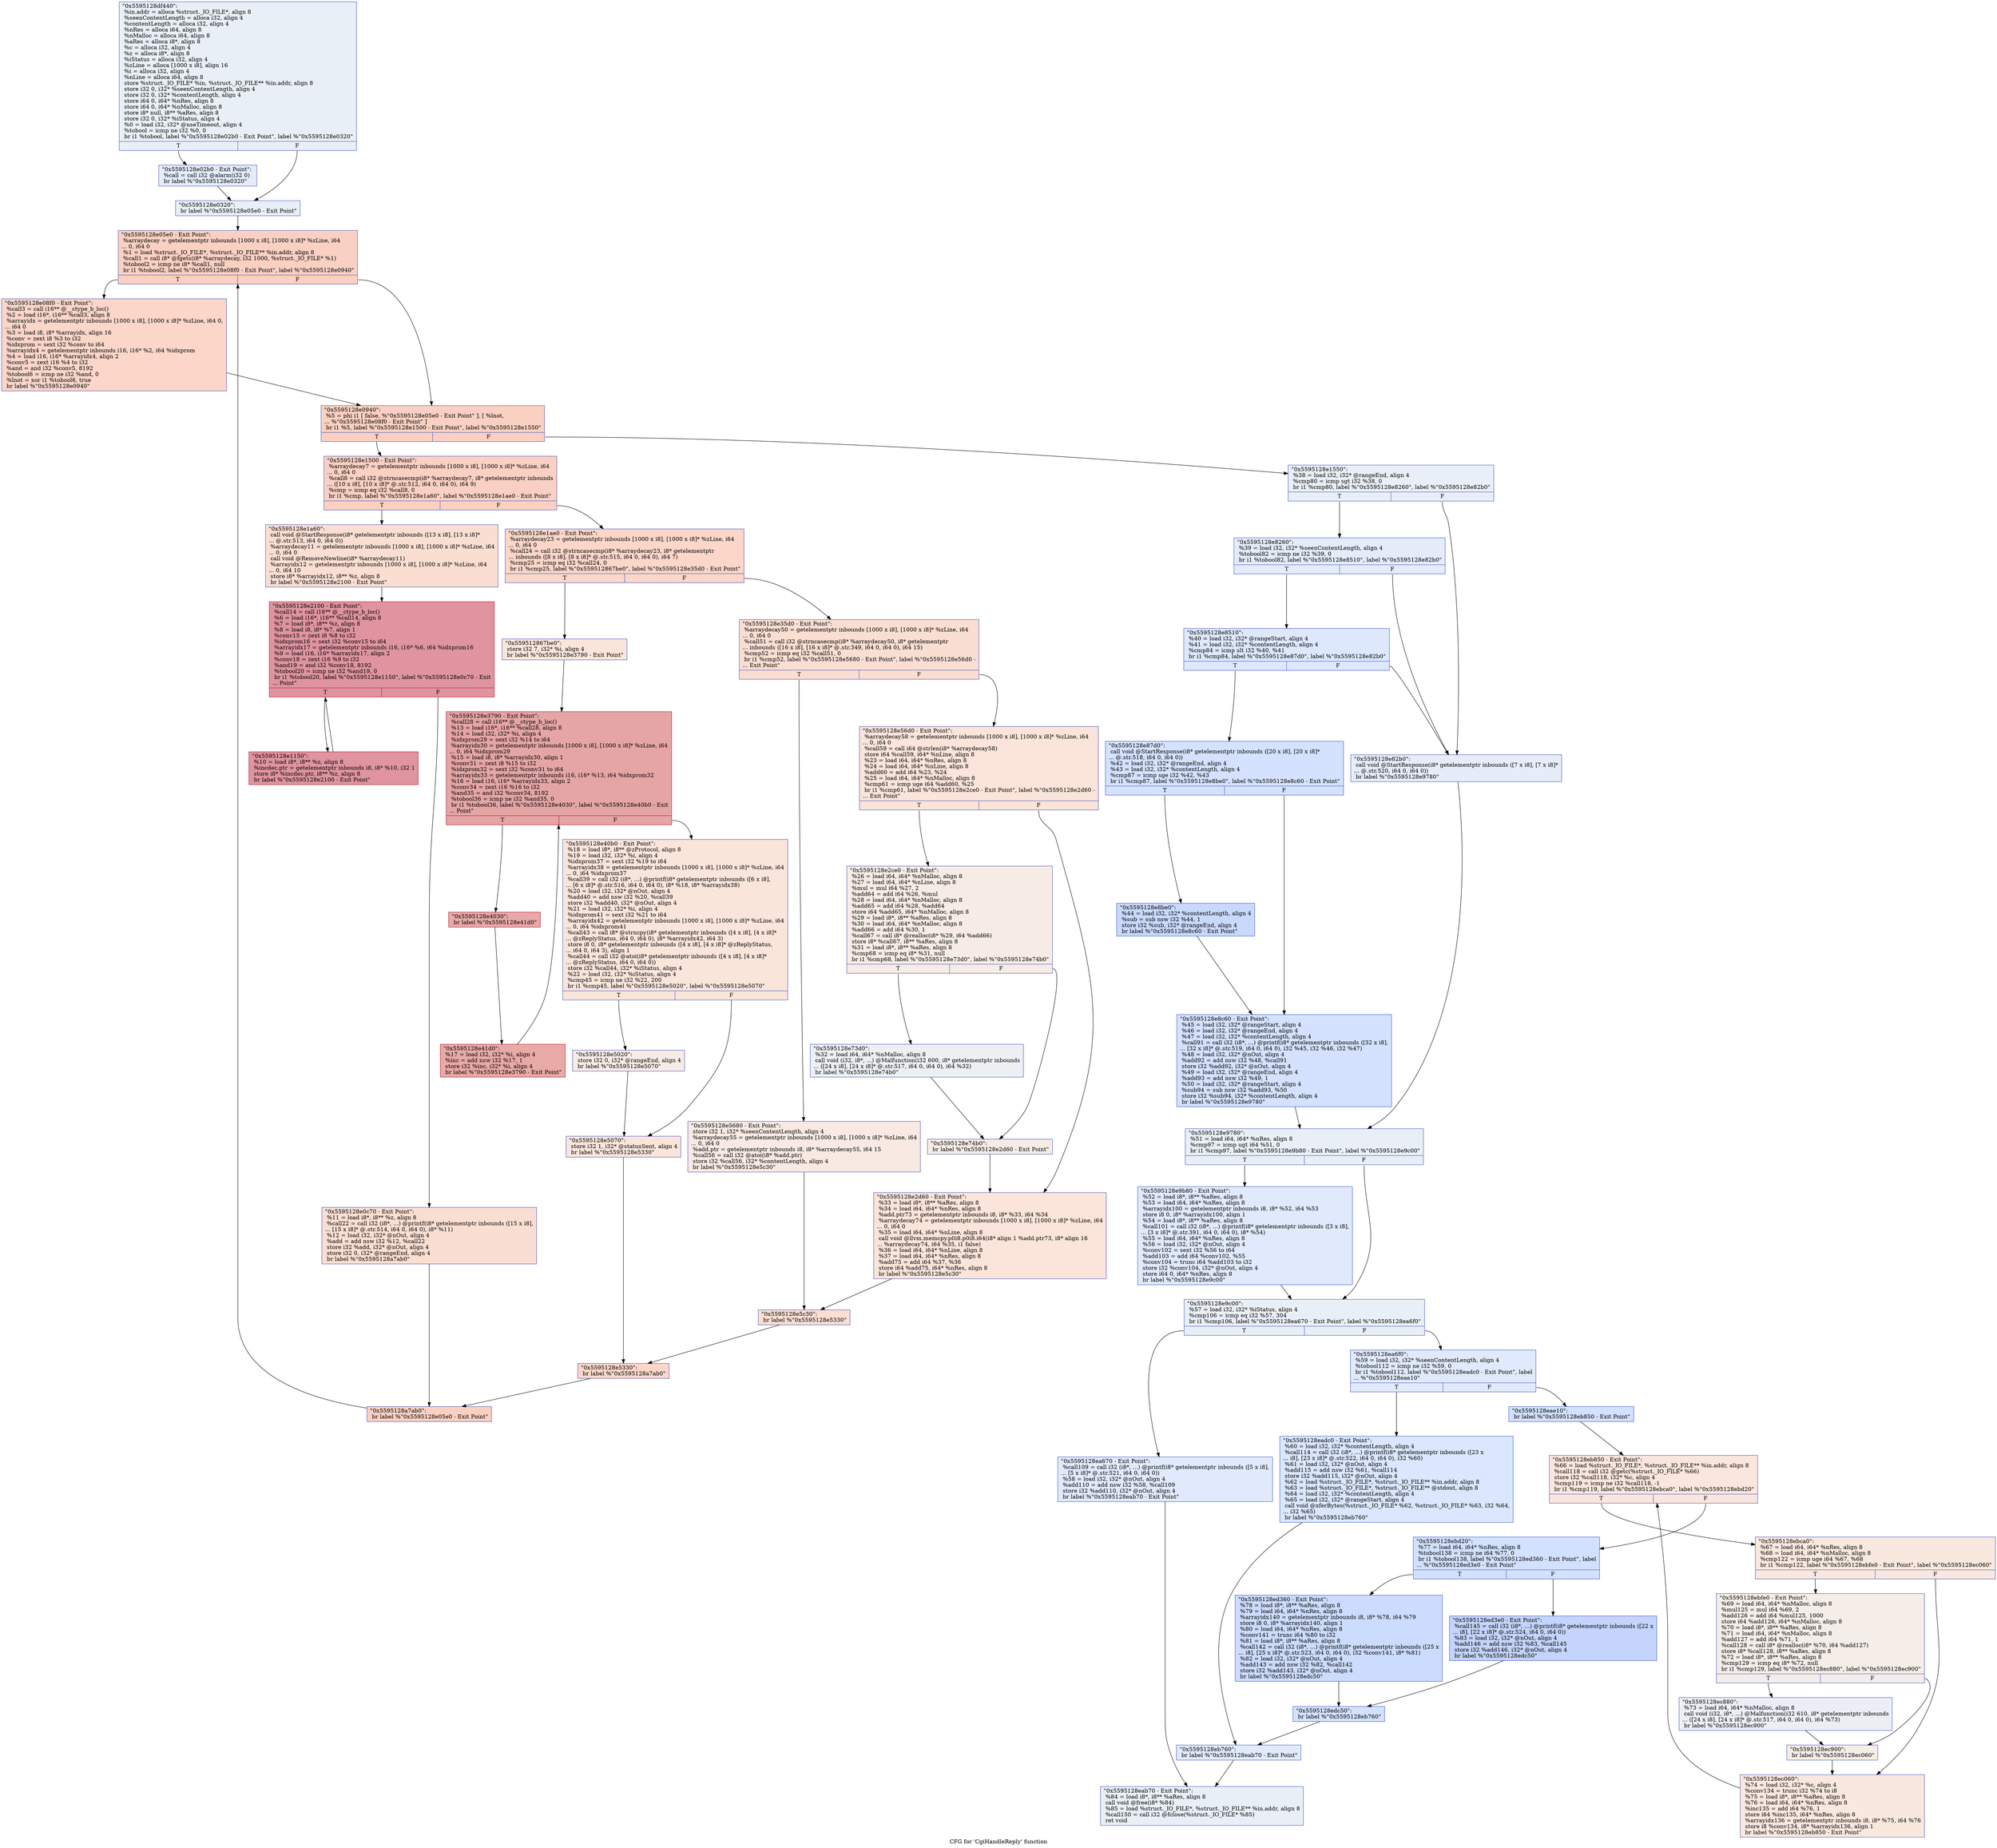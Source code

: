 digraph "CFG for 'CgiHandleReply' function" {
	label="CFG for 'CgiHandleReply' function";

	Node0x5595128df440 [shape=record,color="#3d50c3ff", style=filled, fillcolor="#cedaeb70",label="{\"0x5595128df440\":\l  %in.addr = alloca %struct._IO_FILE*, align 8\l  %seenContentLength = alloca i32, align 4\l  %contentLength = alloca i32, align 4\l  %nRes = alloca i64, align 8\l  %nMalloc = alloca i64, align 8\l  %aRes = alloca i8*, align 8\l  %c = alloca i32, align 4\l  %z = alloca i8*, align 8\l  %iStatus = alloca i32, align 4\l  %zLine = alloca [1000 x i8], align 16\l  %i = alloca i32, align 4\l  %nLine = alloca i64, align 8\l  store %struct._IO_FILE* %in, %struct._IO_FILE** %in.addr, align 8\l  store i32 0, i32* %seenContentLength, align 4\l  store i32 0, i32* %contentLength, align 4\l  store i64 0, i64* %nRes, align 8\l  store i64 0, i64* %nMalloc, align 8\l  store i8* null, i8** %aRes, align 8\l  store i32 0, i32* %iStatus, align 4\l  %0 = load i32, i32* @useTimeout, align 4\l  %tobool = icmp ne i32 %0, 0\l  br i1 %tobool, label %\"0x5595128e02b0 - Exit Point\", label %\"0x5595128e0320\"\l|{<s0>T|<s1>F}}"];
	Node0x5595128df440:s0 -> Node0x5595128e02b0;
	Node0x5595128df440:s1 -> Node0x5595128e0320;
	Node0x5595128e02b0 [shape=record,color="#3d50c3ff", style=filled, fillcolor="#c1d4f470",label="{\"0x5595128e02b0 - Exit Point\":                    \l  %call = call i32 @alarm(i32 0)\l  br label %\"0x5595128e0320\"\l}"];
	Node0x5595128e02b0 -> Node0x5595128e0320;
	Node0x5595128e0320 [shape=record,color="#3d50c3ff", style=filled, fillcolor="#cedaeb70",label="{\"0x5595128e0320\":                                 \l  br label %\"0x5595128e05e0 - Exit Point\"\l}"];
	Node0x5595128e0320 -> Node0x5595128e05e0;
	Node0x5595128e05e0 [shape=record,color="#3d50c3ff", style=filled, fillcolor="#f3947570",label="{\"0x5595128e05e0 - Exit Point\":                    \l  %arraydecay = getelementptr inbounds [1000 x i8], [1000 x i8]* %zLine, i64\l... 0, i64 0\l  %1 = load %struct._IO_FILE*, %struct._IO_FILE** %in.addr, align 8\l  %call1 = call i8* @fgets(i8* %arraydecay, i32 1000, %struct._IO_FILE* %1)\l  %tobool2 = icmp ne i8* %call1, null\l  br i1 %tobool2, label %\"0x5595128e08f0 - Exit Point\", label %\"0x5595128e0940\"\l|{<s0>T|<s1>F}}"];
	Node0x5595128e05e0:s0 -> Node0x5595128e08f0;
	Node0x5595128e05e0:s1 -> Node0x5595128e0940;
	Node0x5595128e08f0 [shape=record,color="#3d50c3ff", style=filled, fillcolor="#f6a38570",label="{\"0x5595128e08f0 - Exit Point\":                    \l  %call3 = call i16** @__ctype_b_loc()\l  %2 = load i16*, i16** %call3, align 8\l  %arrayidx = getelementptr inbounds [1000 x i8], [1000 x i8]* %zLine, i64 0,\l... i64 0\l  %3 = load i8, i8* %arrayidx, align 16\l  %conv = zext i8 %3 to i32\l  %idxprom = sext i32 %conv to i64\l  %arrayidx4 = getelementptr inbounds i16, i16* %2, i64 %idxprom\l  %4 = load i16, i16* %arrayidx4, align 2\l  %conv5 = zext i16 %4 to i32\l  %and = and i32 %conv5, 8192\l  %tobool6 = icmp ne i32 %and, 0\l  %lnot = xor i1 %tobool6, true\l  br label %\"0x5595128e0940\"\l}"];
	Node0x5595128e08f0 -> Node0x5595128e0940;
	Node0x5595128e0940 [shape=record,color="#3d50c3ff", style=filled, fillcolor="#f3947570",label="{\"0x5595128e0940\":                                 \l  %5 = phi i1 [ false, %\"0x5595128e05e0 - Exit Point\" ], [ %lnot,\l... %\"0x5595128e08f0 - Exit Point\" ]\l  br i1 %5, label %\"0x5595128e1500 - Exit Point\", label %\"0x5595128e1550\"\l|{<s0>T|<s1>F}}"];
	Node0x5595128e0940:s0 -> Node0x5595128e1500;
	Node0x5595128e0940:s1 -> Node0x5595128e1550;
	Node0x5595128e1500 [shape=record,color="#3d50c3ff", style=filled, fillcolor="#f3947570",label="{\"0x5595128e1500 - Exit Point\":                    \l  %arraydecay7 = getelementptr inbounds [1000 x i8], [1000 x i8]* %zLine, i64\l... 0, i64 0\l  %call8 = call i32 @strncasecmp(i8* %arraydecay7, i8* getelementptr inbounds\l... ([10 x i8], [10 x i8]* @.str.512, i64 0, i64 0), i64 9)\l  %cmp = icmp eq i32 %call8, 0\l  br i1 %cmp, label %\"0x5595128e1a60\", label %\"0x5595128e1ae0 - Exit Point\"\l|{<s0>T|<s1>F}}"];
	Node0x5595128e1500:s0 -> Node0x5595128e1a60;
	Node0x5595128e1500:s1 -> Node0x5595128e1ae0;
	Node0x5595128e1a60 [shape=record,color="#3d50c3ff", style=filled, fillcolor="#f7b59970",label="{\"0x5595128e1a60\":                                 \l  call void @StartResponse(i8* getelementptr inbounds ([13 x i8], [13 x i8]*\l... @.str.513, i64 0, i64 0))\l  %arraydecay11 = getelementptr inbounds [1000 x i8], [1000 x i8]* %zLine, i64\l... 0, i64 0\l  call void @RemoveNewline(i8* %arraydecay11)\l  %arrayidx12 = getelementptr inbounds [1000 x i8], [1000 x i8]* %zLine, i64\l... 0, i64 10\l  store i8* %arrayidx12, i8** %z, align 8\l  br label %\"0x5595128e2100 - Exit Point\"\l}"];
	Node0x5595128e1a60 -> Node0x5595128e2100;
	Node0x5595128e2100 [shape=record,color="#b70d28ff", style=filled, fillcolor="#b70d2870",label="{\"0x5595128e2100 - Exit Point\":                    \l  %call14 = call i16** @__ctype_b_loc()\l  %6 = load i16*, i16** %call14, align 8\l  %7 = load i8*, i8** %z, align 8\l  %8 = load i8, i8* %7, align 1\l  %conv15 = zext i8 %8 to i32\l  %idxprom16 = sext i32 %conv15 to i64\l  %arrayidx17 = getelementptr inbounds i16, i16* %6, i64 %idxprom16\l  %9 = load i16, i16* %arrayidx17, align 2\l  %conv18 = zext i16 %9 to i32\l  %and19 = and i32 %conv18, 8192\l  %tobool20 = icmp ne i32 %and19, 0\l  br i1 %tobool20, label %\"0x5595128e1150\", label %\"0x5595128e0c70 - Exit\l... Point\"\l|{<s0>T|<s1>F}}"];
	Node0x5595128e2100:s0 -> Node0x5595128e1150;
	Node0x5595128e2100:s1 -> Node0x5595128e0c70;
	Node0x5595128e1150 [shape=record,color="#b70d28ff", style=filled, fillcolor="#b70d2870",label="{\"0x5595128e1150\":                                 \l  %10 = load i8*, i8** %z, align 8\l  %incdec.ptr = getelementptr inbounds i8, i8* %10, i32 1\l  store i8* %incdec.ptr, i8** %z, align 8\l  br label %\"0x5595128e2100 - Exit Point\"\l}"];
	Node0x5595128e1150 -> Node0x5595128e2100;
	Node0x5595128e0c70 [shape=record,color="#3d50c3ff", style=filled, fillcolor="#f7b59970",label="{\"0x5595128e0c70 - Exit Point\":                    \l  %11 = load i8*, i8** %z, align 8\l  %call22 = call i32 (i8*, ...) @printf(i8* getelementptr inbounds ([15 x i8],\l... [15 x i8]* @.str.514, i64 0, i64 0), i8* %11)\l  %12 = load i32, i32* @nOut, align 4\l  %add = add nsw i32 %12, %call22\l  store i32 %add, i32* @nOut, align 4\l  store i32 0, i32* @rangeEnd, align 4\l  br label %\"0x5595128a7ab0\"\l}"];
	Node0x5595128e0c70 -> Node0x5595128a7ab0;
	Node0x5595128e1ae0 [shape=record,color="#3d50c3ff", style=filled, fillcolor="#f6a38570",label="{\"0x5595128e1ae0 - Exit Point\":                    \l  %arraydecay23 = getelementptr inbounds [1000 x i8], [1000 x i8]* %zLine, i64\l... 0, i64 0\l  %call24 = call i32 @strncasecmp(i8* %arraydecay23, i8* getelementptr\l... inbounds ([8 x i8], [8 x i8]* @.str.515, i64 0, i64 0), i64 7)\l  %cmp25 = icmp eq i32 %call24, 0\l  br i1 %cmp25, label %\"0x559512867be0\", label %\"0x5595128e35d0 - Exit Point\"\l|{<s0>T|<s1>F}}"];
	Node0x5595128e1ae0:s0 -> Node0x559512867be0;
	Node0x5595128e1ae0:s1 -> Node0x5595128e35d0;
	Node0x559512867be0 [shape=record,color="#3d50c3ff", style=filled, fillcolor="#f4c5ad70",label="{\"0x559512867be0\":                                 \l  store i32 7, i32* %i, align 4\l  br label %\"0x5595128e3790 - Exit Point\"\l}"];
	Node0x559512867be0 -> Node0x5595128e3790;
	Node0x5595128e3790 [shape=record,color="#b70d28ff", style=filled, fillcolor="#c5333470",label="{\"0x5595128e3790 - Exit Point\":                    \l  %call28 = call i16** @__ctype_b_loc()\l  %13 = load i16*, i16** %call28, align 8\l  %14 = load i32, i32* %i, align 4\l  %idxprom29 = sext i32 %14 to i64\l  %arrayidx30 = getelementptr inbounds [1000 x i8], [1000 x i8]* %zLine, i64\l... 0, i64 %idxprom29\l  %15 = load i8, i8* %arrayidx30, align 1\l  %conv31 = zext i8 %15 to i32\l  %idxprom32 = sext i32 %conv31 to i64\l  %arrayidx33 = getelementptr inbounds i16, i16* %13, i64 %idxprom32\l  %16 = load i16, i16* %arrayidx33, align 2\l  %conv34 = zext i16 %16 to i32\l  %and35 = and i32 %conv34, 8192\l  %tobool36 = icmp ne i32 %and35, 0\l  br i1 %tobool36, label %\"0x5595128e4030\", label %\"0x5595128e40b0 - Exit\l... Point\"\l|{<s0>T|<s1>F}}"];
	Node0x5595128e3790:s0 -> Node0x5595128e4030;
	Node0x5595128e3790:s1 -> Node0x5595128e40b0;
	Node0x5595128e4030 [shape=record,color="#b70d28ff", style=filled, fillcolor="#ca3b3770",label="{\"0x5595128e4030\":                                 \l  br label %\"0x5595128e41d0\"\l}"];
	Node0x5595128e4030 -> Node0x5595128e41d0;
	Node0x5595128e41d0 [shape=record,color="#b70d28ff", style=filled, fillcolor="#ca3b3770",label="{\"0x5595128e41d0\":                                 \l  %17 = load i32, i32* %i, align 4\l  %inc = add nsw i32 %17, 1\l  store i32 %inc, i32* %i, align 4\l  br label %\"0x5595128e3790 - Exit Point\"\l}"];
	Node0x5595128e41d0 -> Node0x5595128e3790;
	Node0x5595128e40b0 [shape=record,color="#3d50c3ff", style=filled, fillcolor="#f4c5ad70",label="{\"0x5595128e40b0 - Exit Point\":                    \l  %18 = load i8*, i8** @zProtocol, align 8\l  %19 = load i32, i32* %i, align 4\l  %idxprom37 = sext i32 %19 to i64\l  %arrayidx38 = getelementptr inbounds [1000 x i8], [1000 x i8]* %zLine, i64\l... 0, i64 %idxprom37\l  %call39 = call i32 (i8*, ...) @printf(i8* getelementptr inbounds ([6 x i8],\l... [6 x i8]* @.str.516, i64 0, i64 0), i8* %18, i8* %arrayidx38)\l  %20 = load i32, i32* @nOut, align 4\l  %add40 = add nsw i32 %20, %call39\l  store i32 %add40, i32* @nOut, align 4\l  %21 = load i32, i32* %i, align 4\l  %idxprom41 = sext i32 %21 to i64\l  %arrayidx42 = getelementptr inbounds [1000 x i8], [1000 x i8]* %zLine, i64\l... 0, i64 %idxprom41\l  %call43 = call i8* @strncpy(i8* getelementptr inbounds ([4 x i8], [4 x i8]*\l... @zReplyStatus, i64 0, i64 0), i8* %arrayidx42, i64 3)\l  store i8 0, i8* getelementptr inbounds ([4 x i8], [4 x i8]* @zReplyStatus,\l... i64 0, i64 3), align 1\l  %call44 = call i32 @atoi(i8* getelementptr inbounds ([4 x i8], [4 x i8]*\l... @zReplyStatus, i64 0, i64 0))\l  store i32 %call44, i32* %iStatus, align 4\l  %22 = load i32, i32* %iStatus, align 4\l  %cmp45 = icmp ne i32 %22, 200\l  br i1 %cmp45, label %\"0x5595128e5020\", label %\"0x5595128e5070\"\l|{<s0>T|<s1>F}}"];
	Node0x5595128e40b0:s0 -> Node0x5595128e5020;
	Node0x5595128e40b0:s1 -> Node0x5595128e5070;
	Node0x5595128e5020 [shape=record,color="#3d50c3ff", style=filled, fillcolor="#ecd3c570",label="{\"0x5595128e5020\":                                 \l  store i32 0, i32* @rangeEnd, align 4\l  br label %\"0x5595128e5070\"\l}"];
	Node0x5595128e5020 -> Node0x5595128e5070;
	Node0x5595128e5070 [shape=record,color="#3d50c3ff", style=filled, fillcolor="#f4c5ad70",label="{\"0x5595128e5070\":                                 \l  store i32 1, i32* @statusSent, align 4\l  br label %\"0x5595128e5330\"\l}"];
	Node0x5595128e5070 -> Node0x5595128e5330;
	Node0x5595128e35d0 [shape=record,color="#3d50c3ff", style=filled, fillcolor="#f7b59970",label="{\"0x5595128e35d0 - Exit Point\":                    \l  %arraydecay50 = getelementptr inbounds [1000 x i8], [1000 x i8]* %zLine, i64\l... 0, i64 0\l  %call51 = call i32 @strncasecmp(i8* %arraydecay50, i8* getelementptr\l... inbounds ([16 x i8], [16 x i8]* @.str.349, i64 0, i64 0), i64 15)\l  %cmp52 = icmp eq i32 %call51, 0\l  br i1 %cmp52, label %\"0x5595128e5680 - Exit Point\", label %\"0x5595128e56d0 -\l... Exit Point\"\l|{<s0>T|<s1>F}}"];
	Node0x5595128e35d0:s0 -> Node0x5595128e5680;
	Node0x5595128e35d0:s1 -> Node0x5595128e56d0;
	Node0x5595128e5680 [shape=record,color="#3d50c3ff", style=filled, fillcolor="#efcebd70",label="{\"0x5595128e5680 - Exit Point\":                    \l  store i32 1, i32* %seenContentLength, align 4\l  %arraydecay55 = getelementptr inbounds [1000 x i8], [1000 x i8]* %zLine, i64\l... 0, i64 0\l  %add.ptr = getelementptr inbounds i8, i8* %arraydecay55, i64 15\l  %call56 = call i32 @atoi(i8* %add.ptr)\l  store i32 %call56, i32* %contentLength, align 4\l  br label %\"0x5595128e5c30\"\l}"];
	Node0x5595128e5680 -> Node0x5595128e5c30;
	Node0x5595128e56d0 [shape=record,color="#3d50c3ff", style=filled, fillcolor="#f5c1a970",label="{\"0x5595128e56d0 - Exit Point\":                    \l  %arraydecay58 = getelementptr inbounds [1000 x i8], [1000 x i8]* %zLine, i64\l... 0, i64 0\l  %call59 = call i64 @strlen(i8* %arraydecay58)\l  store i64 %call59, i64* %nLine, align 8\l  %23 = load i64, i64* %nRes, align 8\l  %24 = load i64, i64* %nLine, align 8\l  %add60 = add i64 %23, %24\l  %25 = load i64, i64* %nMalloc, align 8\l  %cmp61 = icmp uge i64 %add60, %25\l  br i1 %cmp61, label %\"0x5595128e2ce0 - Exit Point\", label %\"0x5595128e2d60 -\l... Exit Point\"\l|{<s0>T|<s1>F}}"];
	Node0x5595128e56d0:s0 -> Node0x5595128e2ce0;
	Node0x5595128e56d0:s1 -> Node0x5595128e2d60;
	Node0x5595128e2ce0 [shape=record,color="#3d50c3ff", style=filled, fillcolor="#ecd3c570",label="{\"0x5595128e2ce0 - Exit Point\":                    \l  %26 = load i64, i64* %nMalloc, align 8\l  %27 = load i64, i64* %nLine, align 8\l  %mul = mul i64 %27, 2\l  %add64 = add i64 %26, %mul\l  %28 = load i64, i64* %nMalloc, align 8\l  %add65 = add i64 %28, %add64\l  store i64 %add65, i64* %nMalloc, align 8\l  %29 = load i8*, i8** %aRes, align 8\l  %30 = load i64, i64* %nMalloc, align 8\l  %add66 = add i64 %30, 1\l  %call67 = call i8* @realloc(i8* %29, i64 %add66)\l  store i8* %call67, i8** %aRes, align 8\l  %31 = load i8*, i8** %aRes, align 8\l  %cmp68 = icmp eq i8* %31, null\l  br i1 %cmp68, label %\"0x5595128e73d0\", label %\"0x5595128e74b0\"\l|{<s0>T|<s1>F}}"];
	Node0x5595128e2ce0:s0 -> Node0x5595128e73d0;
	Node0x5595128e2ce0:s1 -> Node0x5595128e74b0;
	Node0x5595128e73d0 [shape=record,color="#3d50c3ff", style=filled, fillcolor="#d6dce470",label="{\"0x5595128e73d0\":                                 \l  %32 = load i64, i64* %nMalloc, align 8\l  call void (i32, i8*, ...) @Malfunction(i32 600, i8* getelementptr inbounds\l... ([24 x i8], [24 x i8]* @.str.517, i64 0, i64 0), i64 %32)\l  br label %\"0x5595128e74b0\"\l}"];
	Node0x5595128e73d0 -> Node0x5595128e74b0;
	Node0x5595128e74b0 [shape=record,color="#3d50c3ff", style=filled, fillcolor="#ecd3c570",label="{\"0x5595128e74b0\":                                 \l  br label %\"0x5595128e2d60 - Exit Point\"\l}"];
	Node0x5595128e74b0 -> Node0x5595128e2d60;
	Node0x5595128e2d60 [shape=record,color="#3d50c3ff", style=filled, fillcolor="#f5c1a970",label="{\"0x5595128e2d60 - Exit Point\":                    \l  %33 = load i8*, i8** %aRes, align 8\l  %34 = load i64, i64* %nRes, align 8\l  %add.ptr73 = getelementptr inbounds i8, i8* %33, i64 %34\l  %arraydecay74 = getelementptr inbounds [1000 x i8], [1000 x i8]* %zLine, i64\l... 0, i64 0\l  %35 = load i64, i64* %nLine, align 8\l  call void @llvm.memcpy.p0i8.p0i8.i64(i8* align 1 %add.ptr73, i8* align 16\l... %arraydecay74, i64 %35, i1 false)\l  %36 = load i64, i64* %nLine, align 8\l  %37 = load i64, i64* %nRes, align 8\l  %add75 = add i64 %37, %36\l  store i64 %add75, i64* %nRes, align 8\l  br label %\"0x5595128e5c30\"\l}"];
	Node0x5595128e2d60 -> Node0x5595128e5c30;
	Node0x5595128e5c30 [shape=record,color="#3d50c3ff", style=filled, fillcolor="#f7b59970",label="{\"0x5595128e5c30\":                                 \l  br label %\"0x5595128e5330\"\l}"];
	Node0x5595128e5c30 -> Node0x5595128e5330;
	Node0x5595128e5330 [shape=record,color="#3d50c3ff", style=filled, fillcolor="#f6a38570",label="{\"0x5595128e5330\":                                 \l  br label %\"0x5595128a7ab0\"\l}"];
	Node0x5595128e5330 -> Node0x5595128a7ab0;
	Node0x5595128a7ab0 [shape=record,color="#3d50c3ff", style=filled, fillcolor="#f3947570",label="{\"0x5595128a7ab0\":                                 \l  br label %\"0x5595128e05e0 - Exit Point\"\l}"];
	Node0x5595128a7ab0 -> Node0x5595128e05e0;
	Node0x5595128e1550 [shape=record,color="#3d50c3ff", style=filled, fillcolor="#cedaeb70",label="{\"0x5595128e1550\":                                 \l  %38 = load i32, i32* @rangeEnd, align 4\l  %cmp80 = icmp sgt i32 %38, 0\l  br i1 %cmp80, label %\"0x5595128e8260\", label %\"0x5595128e82b0\"\l|{<s0>T|<s1>F}}"];
	Node0x5595128e1550:s0 -> Node0x5595128e8260;
	Node0x5595128e1550:s1 -> Node0x5595128e82b0;
	Node0x5595128e8260 [shape=record,color="#3d50c3ff", style=filled, fillcolor="#c1d4f470",label="{\"0x5595128e8260\":                                 \l  %39 = load i32, i32* %seenContentLength, align 4\l  %tobool82 = icmp ne i32 %39, 0\l  br i1 %tobool82, label %\"0x5595128e8510\", label %\"0x5595128e82b0\"\l|{<s0>T|<s1>F}}"];
	Node0x5595128e8260:s0 -> Node0x5595128e8510;
	Node0x5595128e8260:s1 -> Node0x5595128e82b0;
	Node0x5595128e8510 [shape=record,color="#3d50c3ff", style=filled, fillcolor="#b2ccfb70",label="{\"0x5595128e8510\":                                 \l  %40 = load i32, i32* @rangeStart, align 4\l  %41 = load i32, i32* %contentLength, align 4\l  %cmp84 = icmp slt i32 %40, %41\l  br i1 %cmp84, label %\"0x5595128e87d0\", label %\"0x5595128e82b0\"\l|{<s0>T|<s1>F}}"];
	Node0x5595128e8510:s0 -> Node0x5595128e87d0;
	Node0x5595128e8510:s1 -> Node0x5595128e82b0;
	Node0x5595128e87d0 [shape=record,color="#3d50c3ff", style=filled, fillcolor="#9ebeff70",label="{\"0x5595128e87d0\":                                 \l  call void @StartResponse(i8* getelementptr inbounds ([20 x i8], [20 x i8]*\l... @.str.518, i64 0, i64 0))\l  %42 = load i32, i32* @rangeEnd, align 4\l  %43 = load i32, i32* %contentLength, align 4\l  %cmp87 = icmp sge i32 %42, %43\l  br i1 %cmp87, label %\"0x5595128e8be0\", label %\"0x5595128e8c60 - Exit Point\"\l|{<s0>T|<s1>F}}"];
	Node0x5595128e87d0:s0 -> Node0x5595128e8be0;
	Node0x5595128e87d0:s1 -> Node0x5595128e8c60;
	Node0x5595128e8be0 [shape=record,color="#3d50c3ff", style=filled, fillcolor="#85a8fc70",label="{\"0x5595128e8be0\":                                 \l  %44 = load i32, i32* %contentLength, align 4\l  %sub = sub nsw i32 %44, 1\l  store i32 %sub, i32* @rangeEnd, align 4\l  br label %\"0x5595128e8c60 - Exit Point\"\l}"];
	Node0x5595128e8be0 -> Node0x5595128e8c60;
	Node0x5595128e8c60 [shape=record,color="#3d50c3ff", style=filled, fillcolor="#9ebeff70",label="{\"0x5595128e8c60 - Exit Point\":                    \l  %45 = load i32, i32* @rangeStart, align 4\l  %46 = load i32, i32* @rangeEnd, align 4\l  %47 = load i32, i32* %contentLength, align 4\l  %call91 = call i32 (i8*, ...) @printf(i8* getelementptr inbounds ([32 x i8],\l... [32 x i8]* @.str.519, i64 0, i64 0), i32 %45, i32 %46, i32 %47)\l  %48 = load i32, i32* @nOut, align 4\l  %add92 = add nsw i32 %48, %call91\l  store i32 %add92, i32* @nOut, align 4\l  %49 = load i32, i32* @rangeEnd, align 4\l  %add93 = add nsw i32 %49, 1\l  %50 = load i32, i32* @rangeStart, align 4\l  %sub94 = sub nsw i32 %add93, %50\l  store i32 %sub94, i32* %contentLength, align 4\l  br label %\"0x5595128e9780\"\l}"];
	Node0x5595128e8c60 -> Node0x5595128e9780;
	Node0x5595128e82b0 [shape=record,color="#3d50c3ff", style=filled, fillcolor="#c7d7f070",label="{\"0x5595128e82b0\":                                 \l  call void @StartResponse(i8* getelementptr inbounds ([7 x i8], [7 x i8]*\l... @.str.520, i64 0, i64 0))\l  br label %\"0x5595128e9780\"\l}"];
	Node0x5595128e82b0 -> Node0x5595128e9780;
	Node0x5595128e9780 [shape=record,color="#3d50c3ff", style=filled, fillcolor="#cedaeb70",label="{\"0x5595128e9780\":                                 \l  %51 = load i64, i64* %nRes, align 8\l  %cmp97 = icmp ugt i64 %51, 0\l  br i1 %cmp97, label %\"0x5595128e9b80 - Exit Point\", label %\"0x5595128e9c00\"\l|{<s0>T|<s1>F}}"];
	Node0x5595128e9780:s0 -> Node0x5595128e9b80;
	Node0x5595128e9780:s1 -> Node0x5595128e9c00;
	Node0x5595128e9b80 [shape=record,color="#3d50c3ff", style=filled, fillcolor="#b9d0f970",label="{\"0x5595128e9b80 - Exit Point\":                    \l  %52 = load i8*, i8** %aRes, align 8\l  %53 = load i64, i64* %nRes, align 8\l  %arrayidx100 = getelementptr inbounds i8, i8* %52, i64 %53\l  store i8 0, i8* %arrayidx100, align 1\l  %54 = load i8*, i8** %aRes, align 8\l  %call101 = call i32 (i8*, ...) @printf(i8* getelementptr inbounds ([3 x i8],\l... [3 x i8]* @.str.391, i64 0, i64 0), i8* %54)\l  %55 = load i64, i64* %nRes, align 8\l  %56 = load i32, i32* @nOut, align 4\l  %conv102 = sext i32 %56 to i64\l  %add103 = add i64 %conv102, %55\l  %conv104 = trunc i64 %add103 to i32\l  store i32 %conv104, i32* @nOut, align 4\l  store i64 0, i64* %nRes, align 8\l  br label %\"0x5595128e9c00\"\l}"];
	Node0x5595128e9b80 -> Node0x5595128e9c00;
	Node0x5595128e9c00 [shape=record,color="#3d50c3ff", style=filled, fillcolor="#cedaeb70",label="{\"0x5595128e9c00\":                                 \l  %57 = load i32, i32* %iStatus, align 4\l  %cmp106 = icmp eq i32 %57, 304\l  br i1 %cmp106, label %\"0x5595128ea670 - Exit Point\", label %\"0x5595128ea6f0\"\l|{<s0>T|<s1>F}}"];
	Node0x5595128e9c00:s0 -> Node0x5595128ea670;
	Node0x5595128e9c00:s1 -> Node0x5595128ea6f0;
	Node0x5595128ea670 [shape=record,color="#3d50c3ff", style=filled, fillcolor="#b9d0f970",label="{\"0x5595128ea670 - Exit Point\":                    \l  %call109 = call i32 (i8*, ...) @printf(i8* getelementptr inbounds ([5 x i8],\l... [5 x i8]* @.str.521, i64 0, i64 0))\l  %58 = load i32, i32* @nOut, align 4\l  %add110 = add nsw i32 %58, %call109\l  store i32 %add110, i32* @nOut, align 4\l  br label %\"0x5595128eab70 - Exit Point\"\l}"];
	Node0x5595128ea670 -> Node0x5595128eab70;
	Node0x5595128ea6f0 [shape=record,color="#3d50c3ff", style=filled, fillcolor="#b9d0f970",label="{\"0x5595128ea6f0\":                                 \l  %59 = load i32, i32* %seenContentLength, align 4\l  %tobool112 = icmp ne i32 %59, 0\l  br i1 %tobool112, label %\"0x5595128eadc0 - Exit Point\", label\l... %\"0x5595128eae10\"\l|{<s0>T|<s1>F}}"];
	Node0x5595128ea6f0:s0 -> Node0x5595128eadc0;
	Node0x5595128ea6f0:s1 -> Node0x5595128eae10;
	Node0x5595128eadc0 [shape=record,color="#3d50c3ff", style=filled, fillcolor="#abc8fd70",label="{\"0x5595128eadc0 - Exit Point\":                    \l  %60 = load i32, i32* %contentLength, align 4\l  %call114 = call i32 (i8*, ...) @printf(i8* getelementptr inbounds ([23 x\l... i8], [23 x i8]* @.str.522, i64 0, i64 0), i32 %60)\l  %61 = load i32, i32* @nOut, align 4\l  %add115 = add nsw i32 %61, %call114\l  store i32 %add115, i32* @nOut, align 4\l  %62 = load %struct._IO_FILE*, %struct._IO_FILE** %in.addr, align 8\l  %63 = load %struct._IO_FILE*, %struct._IO_FILE** @stdout, align 8\l  %64 = load i32, i32* %contentLength, align 4\l  %65 = load i32, i32* @rangeStart, align 4\l  call void @xferBytes(%struct._IO_FILE* %62, %struct._IO_FILE* %63, i32 %64,\l... i32 %65)\l  br label %\"0x5595128eb760\"\l}"];
	Node0x5595128eadc0 -> Node0x5595128eb760;
	Node0x5595128eae10 [shape=record,color="#3d50c3ff", style=filled, fillcolor="#9abbff70",label="{\"0x5595128eae10\":                                 \l  br label %\"0x5595128eb850 - Exit Point\"\l}"];
	Node0x5595128eae10 -> Node0x5595128eb850;
	Node0x5595128eb850 [shape=record,color="#3d50c3ff", style=filled, fillcolor="#f3c7b170",label="{\"0x5595128eb850 - Exit Point\":                    \l  %66 = load %struct._IO_FILE*, %struct._IO_FILE** %in.addr, align 8\l  %call118 = call i32 @getc(%struct._IO_FILE* %66)\l  store i32 %call118, i32* %c, align 4\l  %cmp119 = icmp ne i32 %call118, -1\l  br i1 %cmp119, label %\"0x5595128ebca0\", label %\"0x5595128ebd20\"\l|{<s0>T|<s1>F}}"];
	Node0x5595128eb850:s0 -> Node0x5595128ebca0;
	Node0x5595128eb850:s1 -> Node0x5595128ebd20;
	Node0x5595128ebca0 [shape=record,color="#3d50c3ff", style=filled, fillcolor="#f2cab570",label="{\"0x5595128ebca0\":                                 \l  %67 = load i64, i64* %nRes, align 8\l  %68 = load i64, i64* %nMalloc, align 8\l  %cmp122 = icmp uge i64 %67, %68\l  br i1 %cmp122, label %\"0x5595128ebfe0 - Exit Point\", label %\"0x5595128ec060\"\l|{<s0>T|<s1>F}}"];
	Node0x5595128ebca0:s0 -> Node0x5595128ebfe0;
	Node0x5595128ebca0:s1 -> Node0x5595128ec060;
	Node0x5595128ebfe0 [shape=record,color="#3d50c3ff", style=filled, fillcolor="#e8d6cc70",label="{\"0x5595128ebfe0 - Exit Point\":                    \l  %69 = load i64, i64* %nMalloc, align 8\l  %mul125 = mul i64 %69, 2\l  %add126 = add i64 %mul125, 1000\l  store i64 %add126, i64* %nMalloc, align 8\l  %70 = load i8*, i8** %aRes, align 8\l  %71 = load i64, i64* %nMalloc, align 8\l  %add127 = add i64 %71, 1\l  %call128 = call i8* @realloc(i8* %70, i64 %add127)\l  store i8* %call128, i8** %aRes, align 8\l  %72 = load i8*, i8** %aRes, align 8\l  %cmp129 = icmp eq i8* %72, null\l  br i1 %cmp129, label %\"0x5595128ec880\", label %\"0x5595128ec900\"\l|{<s0>T|<s1>F}}"];
	Node0x5595128ebfe0:s0 -> Node0x5595128ec880;
	Node0x5595128ebfe0:s1 -> Node0x5595128ec900;
	Node0x5595128ec880 [shape=record,color="#3d50c3ff", style=filled, fillcolor="#d1dae970",label="{\"0x5595128ec880\":                                 \l  %73 = load i64, i64* %nMalloc, align 8\l  call void (i32, i8*, ...) @Malfunction(i32 610, i8* getelementptr inbounds\l... ([24 x i8], [24 x i8]* @.str.517, i64 0, i64 0), i64 %73)\l  br label %\"0x5595128ec900\"\l}"];
	Node0x5595128ec880 -> Node0x5595128ec900;
	Node0x5595128ec900 [shape=record,color="#3d50c3ff", style=filled, fillcolor="#e8d6cc70",label="{\"0x5595128ec900\":                                 \l  br label %\"0x5595128ec060\"\l}"];
	Node0x5595128ec900 -> Node0x5595128ec060;
	Node0x5595128ec060 [shape=record,color="#3d50c3ff", style=filled, fillcolor="#f2cab570",label="{\"0x5595128ec060\":                                 \l  %74 = load i32, i32* %c, align 4\l  %conv134 = trunc i32 %74 to i8\l  %75 = load i8*, i8** %aRes, align 8\l  %76 = load i64, i64* %nRes, align 8\l  %inc135 = add i64 %76, 1\l  store i64 %inc135, i64* %nRes, align 8\l  %arrayidx136 = getelementptr inbounds i8, i8* %75, i64 %76\l  store i8 %conv134, i8* %arrayidx136, align 1\l  br label %\"0x5595128eb850 - Exit Point\"\l}"];
	Node0x5595128ec060 -> Node0x5595128eb850;
	Node0x5595128ebd20 [shape=record,color="#3d50c3ff", style=filled, fillcolor="#9abbff70",label="{\"0x5595128ebd20\":                                 \l  %77 = load i64, i64* %nRes, align 8\l  %tobool138 = icmp ne i64 %77, 0\l  br i1 %tobool138, label %\"0x5595128ed360 - Exit Point\", label\l... %\"0x5595128ed3e0 - Exit Point\"\l|{<s0>T|<s1>F}}"];
	Node0x5595128ebd20:s0 -> Node0x5595128ed360;
	Node0x5595128ebd20:s1 -> Node0x5595128ed3e0;
	Node0x5595128ed360 [shape=record,color="#3d50c3ff", style=filled, fillcolor="#8caffe70",label="{\"0x5595128ed360 - Exit Point\":                    \l  %78 = load i8*, i8** %aRes, align 8\l  %79 = load i64, i64* %nRes, align 8\l  %arrayidx140 = getelementptr inbounds i8, i8* %78, i64 %79\l  store i8 0, i8* %arrayidx140, align 1\l  %80 = load i64, i64* %nRes, align 8\l  %conv141 = trunc i64 %80 to i32\l  %81 = load i8*, i8** %aRes, align 8\l  %call142 = call i32 (i8*, ...) @printf(i8* getelementptr inbounds ([25 x\l... i8], [25 x i8]* @.str.523, i64 0, i64 0), i32 %conv141, i8* %81)\l  %82 = load i32, i32* @nOut, align 4\l  %add143 = add nsw i32 %82, %call142\l  store i32 %add143, i32* @nOut, align 4\l  br label %\"0x5595128edc50\"\l}"];
	Node0x5595128ed360 -> Node0x5595128edc50;
	Node0x5595128ed3e0 [shape=record,color="#3d50c3ff", style=filled, fillcolor="#7a9df870",label="{\"0x5595128ed3e0 - Exit Point\":                    \l  %call145 = call i32 (i8*, ...) @printf(i8* getelementptr inbounds ([22 x\l... i8], [22 x i8]* @.str.524, i64 0, i64 0))\l  %83 = load i32, i32* @nOut, align 4\l  %add146 = add nsw i32 %83, %call145\l  store i32 %add146, i32* @nOut, align 4\l  br label %\"0x5595128edc50\"\l}"];
	Node0x5595128ed3e0 -> Node0x5595128edc50;
	Node0x5595128edc50 [shape=record,color="#3d50c3ff", style=filled, fillcolor="#9abbff70",label="{\"0x5595128edc50\":                                 \l  br label %\"0x5595128eb760\"\l}"];
	Node0x5595128edc50 -> Node0x5595128eb760;
	Node0x5595128eb760 [shape=record,color="#3d50c3ff", style=filled, fillcolor="#b9d0f970",label="{\"0x5595128eb760\":                                 \l  br label %\"0x5595128eab70 - Exit Point\"\l}"];
	Node0x5595128eb760 -> Node0x5595128eab70;
	Node0x5595128eab70 [shape=record,color="#3d50c3ff", style=filled, fillcolor="#cedaeb70",label="{\"0x5595128eab70 - Exit Point\":                    \l  %84 = load i8*, i8** %aRes, align 8\l  call void @free(i8* %84)\l  %85 = load %struct._IO_FILE*, %struct._IO_FILE** %in.addr, align 8\l  %call150 = call i32 @fclose(%struct._IO_FILE* %85)\l  ret void\l}"];
}
